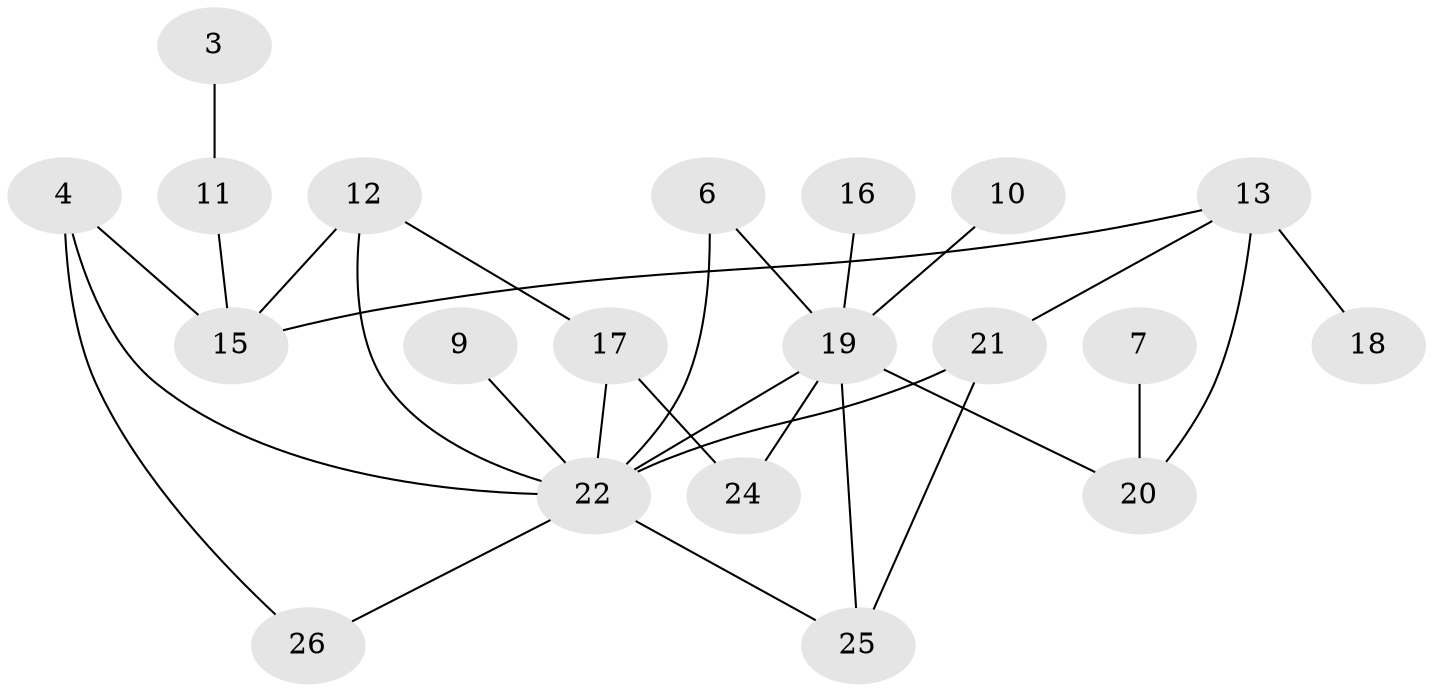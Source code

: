 // original degree distribution, {0: 0.0967741935483871, 2: 0.2903225806451613, 5: 0.06451612903225806, 1: 0.20967741935483872, 4: 0.0967741935483871, 3: 0.1935483870967742, 6: 0.03225806451612903, 7: 0.016129032258064516}
// Generated by graph-tools (version 1.1) at 2025/35/03/04/25 23:35:45]
// undirected, 20 vertices, 28 edges
graph export_dot {
  node [color=gray90,style=filled];
  3;
  4;
  6;
  7;
  9;
  10;
  11;
  12;
  13;
  15;
  16;
  17;
  18;
  19;
  20;
  21;
  22;
  24;
  25;
  26;
  3 -- 11 [weight=1.0];
  4 -- 15 [weight=1.0];
  4 -- 22 [weight=1.0];
  4 -- 26 [weight=1.0];
  6 -- 19 [weight=1.0];
  6 -- 22 [weight=1.0];
  7 -- 20 [weight=1.0];
  9 -- 22 [weight=1.0];
  10 -- 19 [weight=1.0];
  11 -- 15 [weight=2.0];
  12 -- 15 [weight=2.0];
  12 -- 17 [weight=1.0];
  12 -- 22 [weight=2.0];
  13 -- 15 [weight=1.0];
  13 -- 18 [weight=1.0];
  13 -- 20 [weight=2.0];
  13 -- 21 [weight=1.0];
  16 -- 19 [weight=1.0];
  17 -- 22 [weight=1.0];
  17 -- 24 [weight=1.0];
  19 -- 20 [weight=2.0];
  19 -- 22 [weight=2.0];
  19 -- 24 [weight=1.0];
  19 -- 25 [weight=1.0];
  21 -- 22 [weight=1.0];
  21 -- 25 [weight=1.0];
  22 -- 25 [weight=1.0];
  22 -- 26 [weight=1.0];
}
